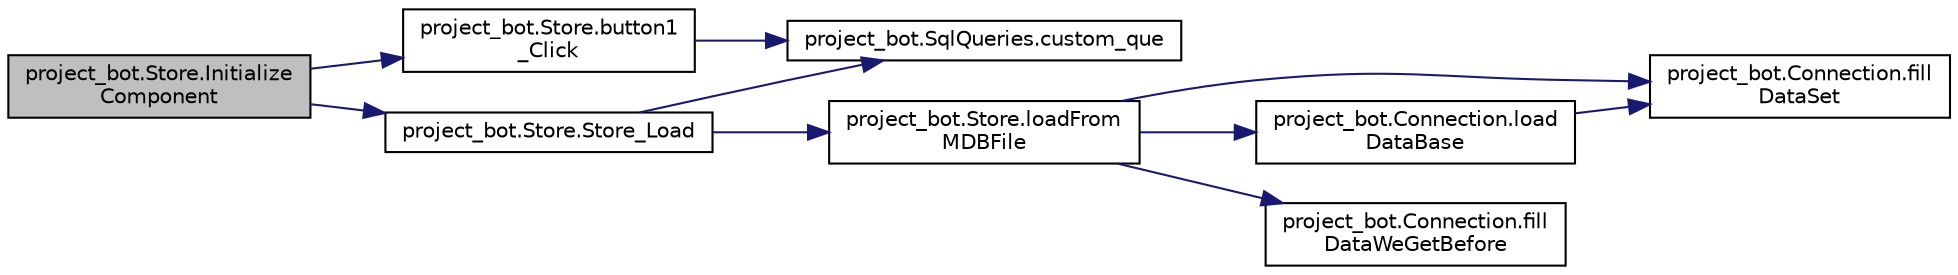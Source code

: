digraph "project_bot.Store.InitializeComponent"
{
  edge [fontname="Helvetica",fontsize="10",labelfontname="Helvetica",labelfontsize="10"];
  node [fontname="Helvetica",fontsize="10",shape=record];
  rankdir="LR";
  Node17 [label="project_bot.Store.Initialize\lComponent",height=0.2,width=0.4,color="black", fillcolor="grey75", style="filled", fontcolor="black"];
  Node17 -> Node18 [color="midnightblue",fontsize="10",style="solid",fontname="Helvetica"];
  Node18 [label="project_bot.Store.button1\l_Click",height=0.2,width=0.4,color="black", fillcolor="white", style="filled",URL="$classproject__bot_1_1_store.html#a0a4530e8cbd5bb73b2e9c6aeb41b74d1"];
  Node18 -> Node19 [color="midnightblue",fontsize="10",style="solid",fontname="Helvetica"];
  Node19 [label="project_bot.SqlQueries.custom_que",height=0.2,width=0.4,color="black", fillcolor="white", style="filled",URL="$classproject__bot_1_1_sql_queries.html#aa2262a95cf3b8460641b79663ad7509e",tooltip="metoday dla wprowadzania wlasnej kwerendy (recznie) "];
  Node17 -> Node20 [color="midnightblue",fontsize="10",style="solid",fontname="Helvetica"];
  Node20 [label="project_bot.Store.Store_Load",height=0.2,width=0.4,color="black", fillcolor="white", style="filled",URL="$classproject__bot_1_1_store.html#a72c22ca4fb81518a9de8a519badd7e52"];
  Node20 -> Node21 [color="midnightblue",fontsize="10",style="solid",fontname="Helvetica"];
  Node21 [label="project_bot.Store.loadFrom\lMDBFile",height=0.2,width=0.4,color="black", fillcolor="white", style="filled",URL="$classproject__bot_1_1_store.html#aae062aa9b620a02c4ccb9ab8409eb8bc"];
  Node21 -> Node22 [color="midnightblue",fontsize="10",style="solid",fontname="Helvetica"];
  Node22 [label="project_bot.Connection.fill\lDataSet",height=0.2,width=0.4,color="black", fillcolor="white", style="filled",URL="$classproject__bot_1_1_connection.html#af68118c08e33fec46caeb1c4b904d588",tooltip="filling data set "];
  Node21 -> Node23 [color="midnightblue",fontsize="10",style="solid",fontname="Helvetica"];
  Node23 [label="project_bot.Connection.load\lDataBase",height=0.2,width=0.4,color="black", fillcolor="white", style="filled",URL="$classproject__bot_1_1_connection.html#a03f99178a79b05fef2f3a429a0a04df4",tooltip="filling data table "];
  Node23 -> Node22 [color="midnightblue",fontsize="10",style="solid",fontname="Helvetica"];
  Node21 -> Node24 [color="midnightblue",fontsize="10",style="solid",fontname="Helvetica"];
  Node24 [label="project_bot.Connection.fill\lDataWeGetBefore",height=0.2,width=0.4,color="black", fillcolor="white", style="filled",URL="$classproject__bot_1_1_connection.html#a67557fe025a012e4ab1ad9bb949cb9c0",tooltip="filling data apadter "];
  Node20 -> Node19 [color="midnightblue",fontsize="10",style="solid",fontname="Helvetica"];
}
